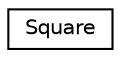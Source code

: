 digraph "Graphical Class Hierarchy"
{
 // LATEX_PDF_SIZE
  edge [fontname="Helvetica",fontsize="10",labelfontname="Helvetica",labelfontsize="10"];
  node [fontname="Helvetica",fontsize="10",shape=record];
  rankdir="LR";
  Node0 [label="Square",height=0.2,width=0.4,color="black", fillcolor="white", style="filled",URL="$classSquare.html",tooltip="Class representing a square on the board."];
}
